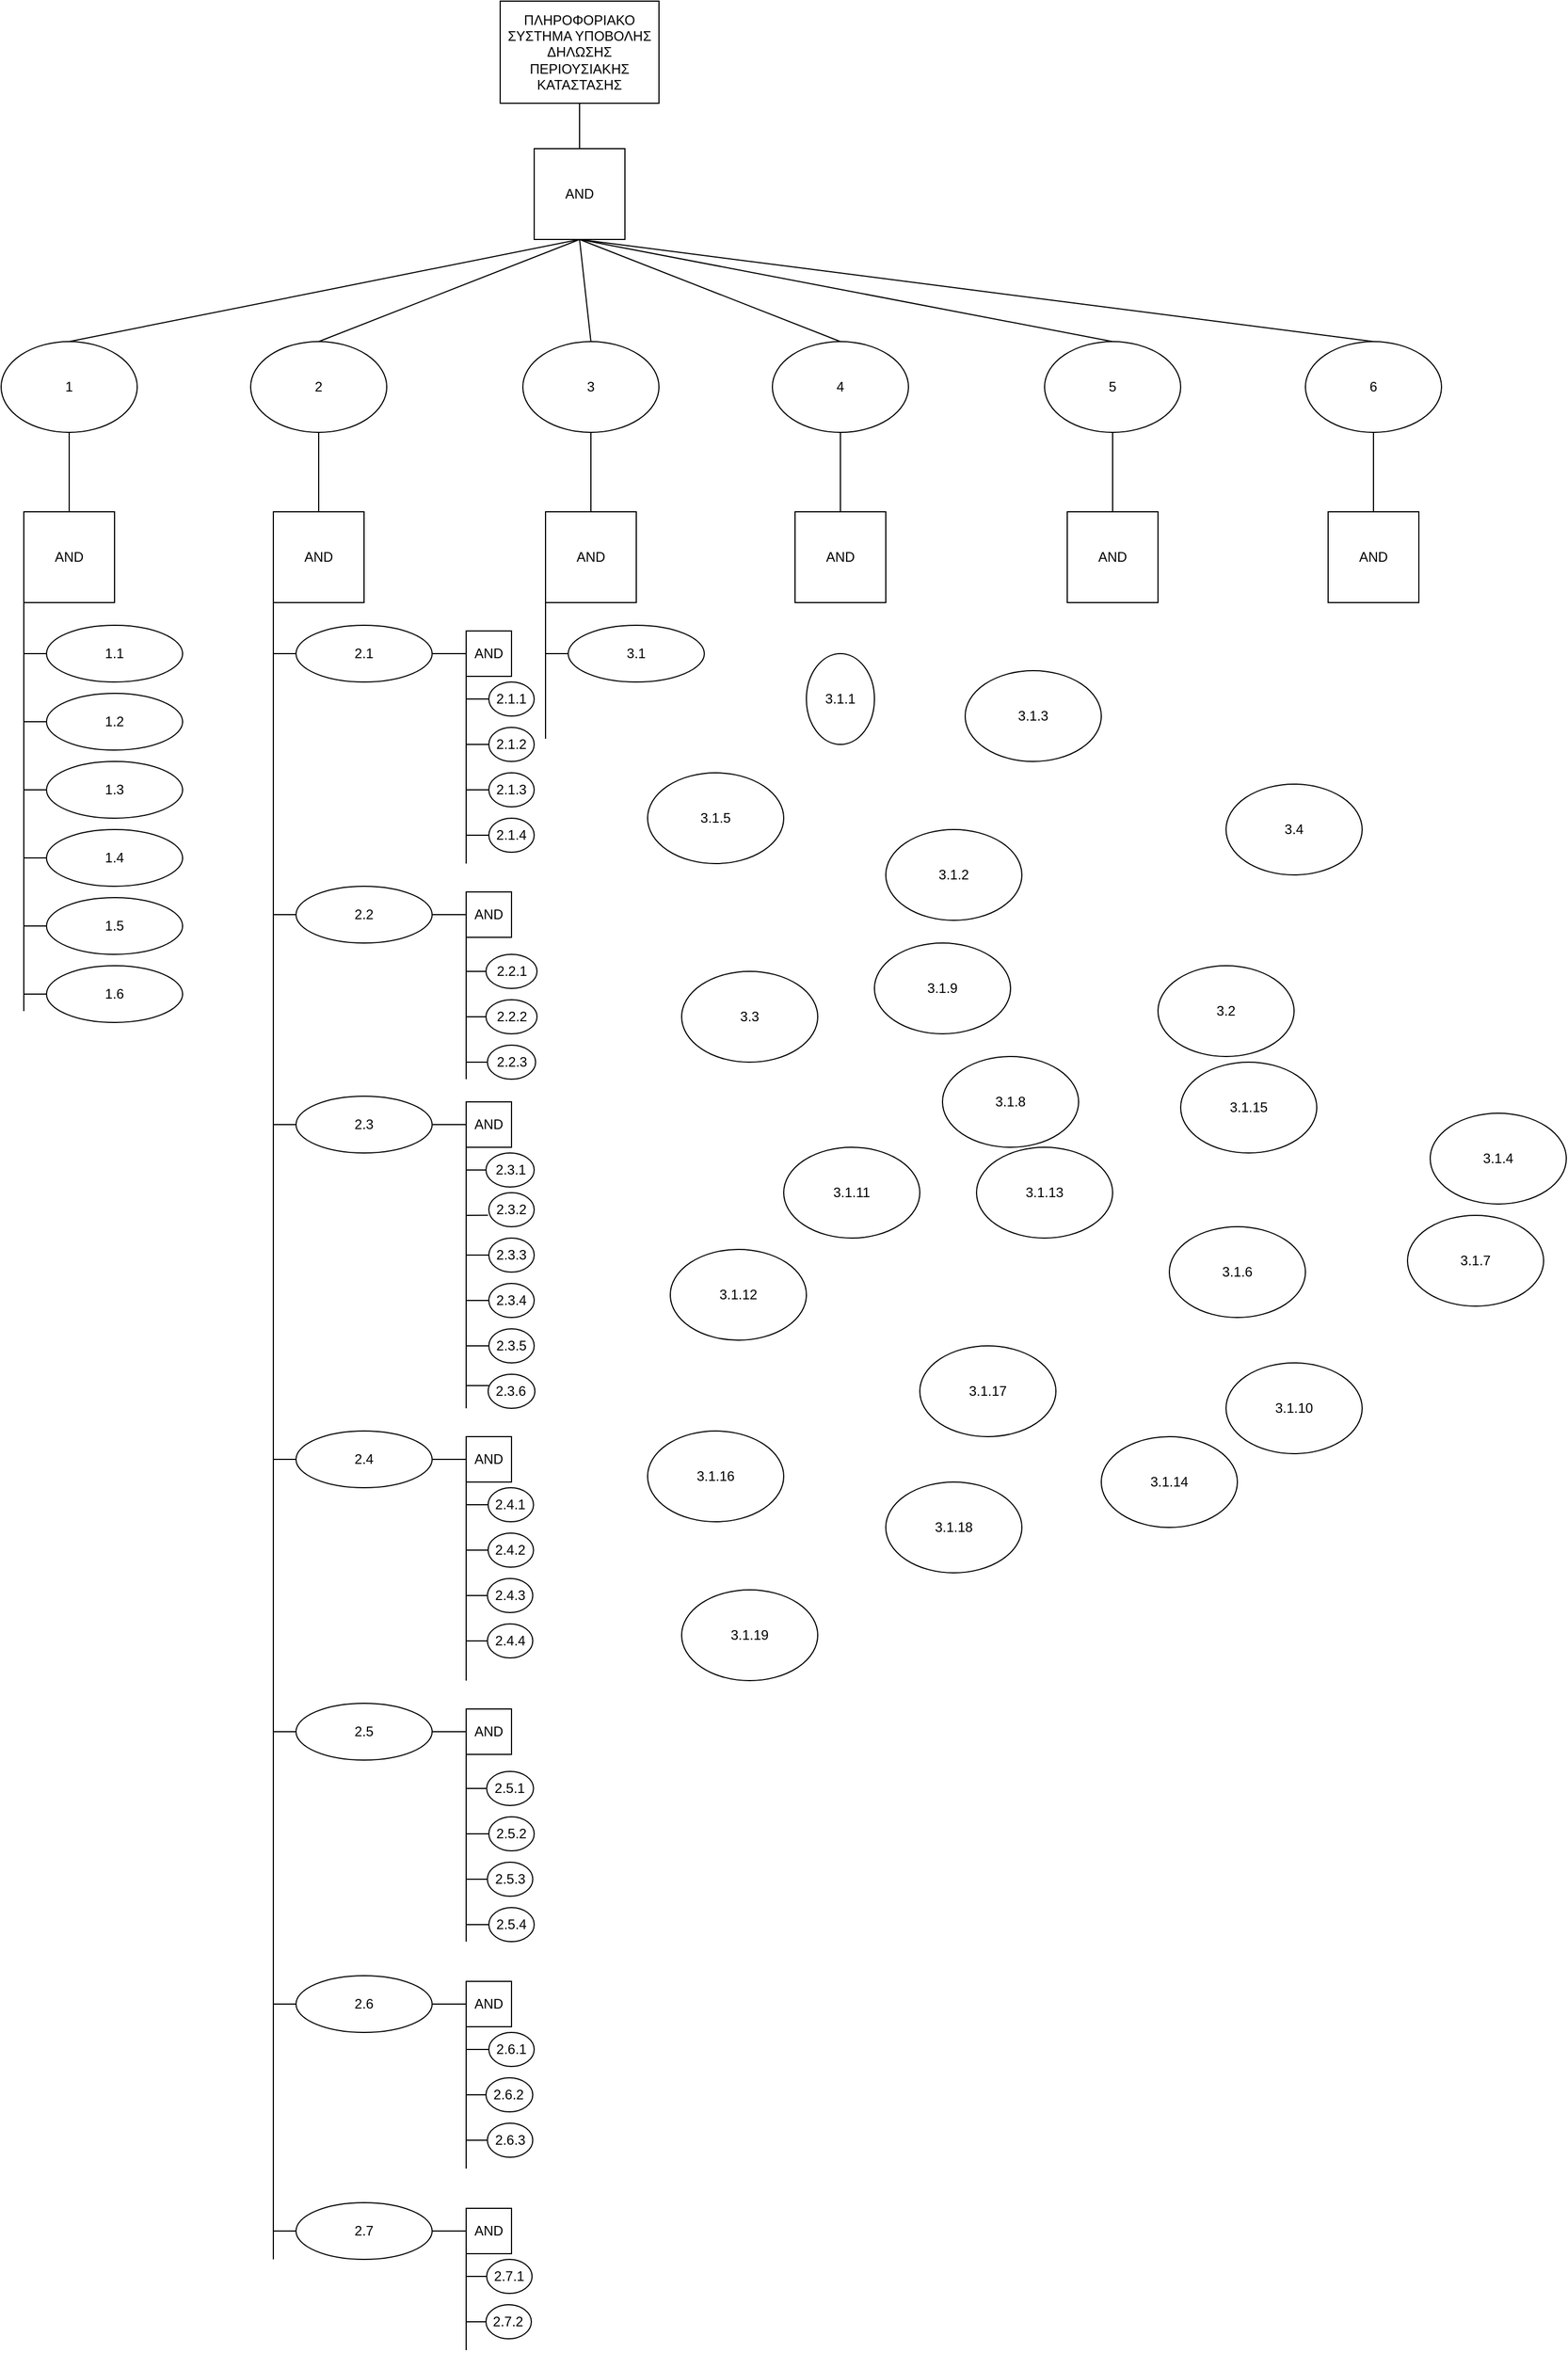 <mxfile version="14.9.1" type="github">
  <diagram id="dGV0vndlncTyWmeZPjEZ" name="Page-1">
    <mxGraphModel dx="3220" dy="1270" grid="1" gridSize="10" guides="1" tooltips="1" connect="1" arrows="1" fold="1" page="1" pageScale="1" pageWidth="850" pageHeight="1100" math="0" shadow="0">
      <root>
        <mxCell id="0" />
        <mxCell id="1" parent="0" />
        <mxCell id="BpDlPmbcfvSkp2qWvr0g-1" value="ΠΛΗΡΟΦΟΡΙΑΚΟ	ΣΥΣΤΗΜΑ	ΥΠΟΒΟΛΗΣ	ΔΗΛΩΣΗΣ	&lt;br/&gt;ΠΕΡΙΟΥΣΙΑΚΗΣ	ΚΑΤΑΣΤΑΣΗΣ" style="rounded=0;whiteSpace=wrap;html=1;" vertex="1" parent="1">
          <mxGeometry x="410" y="10" width="140" height="90" as="geometry" />
        </mxCell>
        <mxCell id="BpDlPmbcfvSkp2qWvr0g-2" value="AND" style="whiteSpace=wrap;html=1;aspect=fixed;" vertex="1" parent="1">
          <mxGeometry x="440" y="140" width="80" height="80" as="geometry" />
        </mxCell>
        <mxCell id="BpDlPmbcfvSkp2qWvr0g-3" value="1" style="ellipse;whiteSpace=wrap;html=1;" vertex="1" parent="1">
          <mxGeometry x="-30" y="310" width="120" height="80" as="geometry" />
        </mxCell>
        <mxCell id="BpDlPmbcfvSkp2qWvr0g-4" value="5" style="ellipse;whiteSpace=wrap;html=1;" vertex="1" parent="1">
          <mxGeometry x="890" y="310" width="120" height="80" as="geometry" />
        </mxCell>
        <mxCell id="BpDlPmbcfvSkp2qWvr0g-5" value="2" style="ellipse;whiteSpace=wrap;html=1;" vertex="1" parent="1">
          <mxGeometry x="190" y="310" width="120" height="80" as="geometry" />
        </mxCell>
        <mxCell id="BpDlPmbcfvSkp2qWvr0g-6" value="4" style="ellipse;whiteSpace=wrap;html=1;" vertex="1" parent="1">
          <mxGeometry x="650" y="310" width="120" height="80" as="geometry" />
        </mxCell>
        <mxCell id="BpDlPmbcfvSkp2qWvr0g-7" value="3" style="ellipse;whiteSpace=wrap;html=1;" vertex="1" parent="1">
          <mxGeometry x="430" y="310" width="120" height="80" as="geometry" />
        </mxCell>
        <mxCell id="BpDlPmbcfvSkp2qWvr0g-8" value="6" style="ellipse;whiteSpace=wrap;html=1;" vertex="1" parent="1">
          <mxGeometry x="1120" y="310" width="120" height="80" as="geometry" />
        </mxCell>
        <mxCell id="BpDlPmbcfvSkp2qWvr0g-9" value="" style="endArrow=none;html=1;exitX=0.5;exitY=0;exitDx=0;exitDy=0;entryX=0.5;entryY=1;entryDx=0;entryDy=0;" edge="1" parent="1" source="BpDlPmbcfvSkp2qWvr0g-2" target="BpDlPmbcfvSkp2qWvr0g-1">
          <mxGeometry width="50" height="50" relative="1" as="geometry">
            <mxPoint x="570" y="150" as="sourcePoint" />
            <mxPoint x="620" y="100" as="targetPoint" />
          </mxGeometry>
        </mxCell>
        <mxCell id="BpDlPmbcfvSkp2qWvr0g-11" value="" style="endArrow=none;html=1;entryX=0.5;entryY=1;entryDx=0;entryDy=0;exitX=0.5;exitY=0;exitDx=0;exitDy=0;" edge="1" parent="1" source="BpDlPmbcfvSkp2qWvr0g-3" target="BpDlPmbcfvSkp2qWvr0g-2">
          <mxGeometry width="50" height="50" relative="1" as="geometry">
            <mxPoint x="350" y="530" as="sourcePoint" />
            <mxPoint x="400" y="480" as="targetPoint" />
          </mxGeometry>
        </mxCell>
        <mxCell id="BpDlPmbcfvSkp2qWvr0g-12" value="" style="endArrow=none;html=1;entryX=0.5;entryY=1;entryDx=0;entryDy=0;exitX=0.5;exitY=0;exitDx=0;exitDy=0;" edge="1" parent="1" source="BpDlPmbcfvSkp2qWvr0g-5" target="BpDlPmbcfvSkp2qWvr0g-2">
          <mxGeometry width="50" height="50" relative="1" as="geometry">
            <mxPoint x="280" y="630" as="sourcePoint" />
            <mxPoint x="330" y="580" as="targetPoint" />
          </mxGeometry>
        </mxCell>
        <mxCell id="BpDlPmbcfvSkp2qWvr0g-13" value="" style="endArrow=none;html=1;entryX=0.5;entryY=1;entryDx=0;entryDy=0;exitX=0.5;exitY=0;exitDx=0;exitDy=0;" edge="1" parent="1" source="BpDlPmbcfvSkp2qWvr0g-7" target="BpDlPmbcfvSkp2qWvr0g-2">
          <mxGeometry width="50" height="50" relative="1" as="geometry">
            <mxPoint x="350" y="590" as="sourcePoint" />
            <mxPoint x="400" y="540" as="targetPoint" />
          </mxGeometry>
        </mxCell>
        <mxCell id="BpDlPmbcfvSkp2qWvr0g-14" value="" style="endArrow=none;html=1;entryX=0.5;entryY=1;entryDx=0;entryDy=0;exitX=0.5;exitY=0;exitDx=0;exitDy=0;" edge="1" parent="1" source="BpDlPmbcfvSkp2qWvr0g-6" target="BpDlPmbcfvSkp2qWvr0g-2">
          <mxGeometry width="50" height="50" relative="1" as="geometry">
            <mxPoint x="640" y="520" as="sourcePoint" />
            <mxPoint x="690" y="470" as="targetPoint" />
          </mxGeometry>
        </mxCell>
        <mxCell id="BpDlPmbcfvSkp2qWvr0g-15" value="" style="endArrow=none;html=1;entryX=0.5;entryY=1;entryDx=0;entryDy=0;exitX=0.5;exitY=0;exitDx=0;exitDy=0;" edge="1" parent="1" source="BpDlPmbcfvSkp2qWvr0g-4" target="BpDlPmbcfvSkp2qWvr0g-2">
          <mxGeometry width="50" height="50" relative="1" as="geometry">
            <mxPoint x="530" y="530" as="sourcePoint" />
            <mxPoint x="580" y="480" as="targetPoint" />
          </mxGeometry>
        </mxCell>
        <mxCell id="BpDlPmbcfvSkp2qWvr0g-16" value="" style="endArrow=none;html=1;entryX=0.5;entryY=1;entryDx=0;entryDy=0;exitX=0.5;exitY=0;exitDx=0;exitDy=0;" edge="1" parent="1" source="BpDlPmbcfvSkp2qWvr0g-8" target="BpDlPmbcfvSkp2qWvr0g-2">
          <mxGeometry width="50" height="50" relative="1" as="geometry">
            <mxPoint x="750" y="580" as="sourcePoint" />
            <mxPoint x="790" y="540" as="targetPoint" />
          </mxGeometry>
        </mxCell>
        <mxCell id="BpDlPmbcfvSkp2qWvr0g-18" value="AND" style="whiteSpace=wrap;html=1;aspect=fixed;" vertex="1" parent="1">
          <mxGeometry x="-10" y="460" width="80" height="80" as="geometry" />
        </mxCell>
        <mxCell id="BpDlPmbcfvSkp2qWvr0g-23" value="" style="endArrow=none;html=1;entryX=0.5;entryY=1;entryDx=0;entryDy=0;exitX=0.5;exitY=0;exitDx=0;exitDy=0;" edge="1" parent="1" source="BpDlPmbcfvSkp2qWvr0g-18" target="BpDlPmbcfvSkp2qWvr0g-3">
          <mxGeometry width="50" height="50" relative="1" as="geometry">
            <mxPoint x="380" y="570" as="sourcePoint" />
            <mxPoint x="430" y="520" as="targetPoint" />
          </mxGeometry>
        </mxCell>
        <mxCell id="BpDlPmbcfvSkp2qWvr0g-25" value="AND" style="whiteSpace=wrap;html=1;aspect=fixed;" vertex="1" parent="1">
          <mxGeometry x="210" y="460" width="80" height="80" as="geometry" />
        </mxCell>
        <mxCell id="BpDlPmbcfvSkp2qWvr0g-26" value="AND" style="whiteSpace=wrap;html=1;aspect=fixed;" vertex="1" parent="1">
          <mxGeometry x="450" y="460" width="80" height="80" as="geometry" />
        </mxCell>
        <mxCell id="BpDlPmbcfvSkp2qWvr0g-27" value="AND" style="whiteSpace=wrap;html=1;aspect=fixed;" vertex="1" parent="1">
          <mxGeometry x="670" y="460" width="80" height="80" as="geometry" />
        </mxCell>
        <mxCell id="BpDlPmbcfvSkp2qWvr0g-28" value="AND" style="whiteSpace=wrap;html=1;aspect=fixed;" vertex="1" parent="1">
          <mxGeometry x="910" y="460" width="80" height="80" as="geometry" />
        </mxCell>
        <mxCell id="BpDlPmbcfvSkp2qWvr0g-29" value="AND" style="whiteSpace=wrap;html=1;aspect=fixed;" vertex="1" parent="1">
          <mxGeometry x="1140" y="460" width="80" height="80" as="geometry" />
        </mxCell>
        <mxCell id="BpDlPmbcfvSkp2qWvr0g-30" value="" style="endArrow=none;html=1;entryX=0.5;entryY=1;entryDx=0;entryDy=0;exitX=0.5;exitY=0;exitDx=0;exitDy=0;" edge="1" parent="1" source="BpDlPmbcfvSkp2qWvr0g-25" target="BpDlPmbcfvSkp2qWvr0g-5">
          <mxGeometry width="50" height="50" relative="1" as="geometry">
            <mxPoint x="370" y="610" as="sourcePoint" />
            <mxPoint x="420" y="560" as="targetPoint" />
          </mxGeometry>
        </mxCell>
        <mxCell id="BpDlPmbcfvSkp2qWvr0g-31" value="" style="endArrow=none;html=1;entryX=0.5;entryY=1;entryDx=0;entryDy=0;exitX=0.5;exitY=0;exitDx=0;exitDy=0;" edge="1" parent="1" source="BpDlPmbcfvSkp2qWvr0g-26" target="BpDlPmbcfvSkp2qWvr0g-7">
          <mxGeometry width="50" height="50" relative="1" as="geometry">
            <mxPoint x="420" y="670" as="sourcePoint" />
            <mxPoint x="470" y="620" as="targetPoint" />
          </mxGeometry>
        </mxCell>
        <mxCell id="BpDlPmbcfvSkp2qWvr0g-33" value="" style="endArrow=none;html=1;entryX=0.5;entryY=1;entryDx=0;entryDy=0;exitX=0.5;exitY=0;exitDx=0;exitDy=0;" edge="1" parent="1" source="BpDlPmbcfvSkp2qWvr0g-27" target="BpDlPmbcfvSkp2qWvr0g-6">
          <mxGeometry width="50" height="50" relative="1" as="geometry">
            <mxPoint x="310" y="720" as="sourcePoint" />
            <mxPoint x="360" y="670" as="targetPoint" />
          </mxGeometry>
        </mxCell>
        <mxCell id="BpDlPmbcfvSkp2qWvr0g-34" value="" style="endArrow=none;html=1;entryX=0.5;entryY=1;entryDx=0;entryDy=0;exitX=0.5;exitY=0;exitDx=0;exitDy=0;" edge="1" parent="1" source="BpDlPmbcfvSkp2qWvr0g-28" target="BpDlPmbcfvSkp2qWvr0g-4">
          <mxGeometry width="50" height="50" relative="1" as="geometry">
            <mxPoint x="800" y="620" as="sourcePoint" />
            <mxPoint x="850" y="570" as="targetPoint" />
          </mxGeometry>
        </mxCell>
        <mxCell id="BpDlPmbcfvSkp2qWvr0g-35" value="" style="endArrow=none;html=1;entryX=0.5;entryY=1;entryDx=0;entryDy=0;exitX=0.5;exitY=0;exitDx=0;exitDy=0;" edge="1" parent="1" source="BpDlPmbcfvSkp2qWvr0g-29" target="BpDlPmbcfvSkp2qWvr0g-8">
          <mxGeometry width="50" height="50" relative="1" as="geometry">
            <mxPoint x="1010" y="620" as="sourcePoint" />
            <mxPoint x="1060" y="570" as="targetPoint" />
          </mxGeometry>
        </mxCell>
        <mxCell id="BpDlPmbcfvSkp2qWvr0g-36" value="" style="endArrow=none;html=1;entryX=0;entryY=1;entryDx=0;entryDy=0;" edge="1" parent="1" target="BpDlPmbcfvSkp2qWvr0g-18">
          <mxGeometry width="50" height="50" relative="1" as="geometry">
            <mxPoint x="-10" y="900" as="sourcePoint" />
            <mxPoint x="20" y="670" as="targetPoint" />
          </mxGeometry>
        </mxCell>
        <mxCell id="BpDlPmbcfvSkp2qWvr0g-37" value="1.1" style="ellipse;whiteSpace=wrap;html=1;" vertex="1" parent="1">
          <mxGeometry x="10" y="560" width="120" height="50" as="geometry" />
        </mxCell>
        <mxCell id="BpDlPmbcfvSkp2qWvr0g-38" value="1.3" style="ellipse;whiteSpace=wrap;html=1;" vertex="1" parent="1">
          <mxGeometry x="10" y="680" width="120" height="50" as="geometry" />
        </mxCell>
        <mxCell id="BpDlPmbcfvSkp2qWvr0g-39" value="1.4" style="ellipse;whiteSpace=wrap;html=1;" vertex="1" parent="1">
          <mxGeometry x="10" y="740" width="120" height="50" as="geometry" />
        </mxCell>
        <mxCell id="BpDlPmbcfvSkp2qWvr0g-40" value="1.2" style="ellipse;whiteSpace=wrap;html=1;" vertex="1" parent="1">
          <mxGeometry x="10" y="620" width="120" height="50" as="geometry" />
        </mxCell>
        <mxCell id="BpDlPmbcfvSkp2qWvr0g-41" value="1.5" style="ellipse;whiteSpace=wrap;html=1;" vertex="1" parent="1">
          <mxGeometry x="10" y="800" width="120" height="50" as="geometry" />
        </mxCell>
        <mxCell id="BpDlPmbcfvSkp2qWvr0g-42" value="1.6" style="ellipse;whiteSpace=wrap;html=1;" vertex="1" parent="1">
          <mxGeometry x="10" y="860" width="120" height="50" as="geometry" />
        </mxCell>
        <mxCell id="BpDlPmbcfvSkp2qWvr0g-46" value="" style="endArrow=none;html=1;entryX=0;entryY=0.5;entryDx=0;entryDy=0;" edge="1" parent="1" target="BpDlPmbcfvSkp2qWvr0g-37">
          <mxGeometry width="50" height="50" relative="1" as="geometry">
            <mxPoint x="-10" y="585" as="sourcePoint" />
            <mxPoint x="-50" y="600" as="targetPoint" />
          </mxGeometry>
        </mxCell>
        <mxCell id="BpDlPmbcfvSkp2qWvr0g-47" value="" style="endArrow=none;html=1;entryX=0;entryY=0.5;entryDx=0;entryDy=0;" edge="1" parent="1" target="BpDlPmbcfvSkp2qWvr0g-40">
          <mxGeometry width="50" height="50" relative="1" as="geometry">
            <mxPoint x="-10" y="645" as="sourcePoint" />
            <mxPoint x="-80" y="660" as="targetPoint" />
          </mxGeometry>
        </mxCell>
        <mxCell id="BpDlPmbcfvSkp2qWvr0g-48" value="" style="endArrow=none;html=1;entryX=0;entryY=0.5;entryDx=0;entryDy=0;" edge="1" parent="1" target="BpDlPmbcfvSkp2qWvr0g-38">
          <mxGeometry width="50" height="50" relative="1" as="geometry">
            <mxPoint x="-10" y="705" as="sourcePoint" />
            <mxPoint x="-90" y="710" as="targetPoint" />
          </mxGeometry>
        </mxCell>
        <mxCell id="BpDlPmbcfvSkp2qWvr0g-49" value="" style="endArrow=none;html=1;entryX=0;entryY=0.5;entryDx=0;entryDy=0;" edge="1" parent="1" target="BpDlPmbcfvSkp2qWvr0g-39">
          <mxGeometry width="50" height="50" relative="1" as="geometry">
            <mxPoint x="-10" y="765" as="sourcePoint" />
            <mxPoint x="-70" y="800" as="targetPoint" />
          </mxGeometry>
        </mxCell>
        <mxCell id="BpDlPmbcfvSkp2qWvr0g-50" value="" style="endArrow=none;html=1;entryX=0;entryY=0.5;entryDx=0;entryDy=0;" edge="1" parent="1" target="BpDlPmbcfvSkp2qWvr0g-41">
          <mxGeometry width="50" height="50" relative="1" as="geometry">
            <mxPoint x="-10" y="825" as="sourcePoint" />
            <mxPoint x="-50" y="850" as="targetPoint" />
          </mxGeometry>
        </mxCell>
        <mxCell id="BpDlPmbcfvSkp2qWvr0g-51" value="" style="endArrow=none;html=1;entryX=0;entryY=0.5;entryDx=0;entryDy=0;" edge="1" parent="1" target="BpDlPmbcfvSkp2qWvr0g-42">
          <mxGeometry width="50" height="50" relative="1" as="geometry">
            <mxPoint x="-10" y="885" as="sourcePoint" />
            <mxPoint x="-50" y="910" as="targetPoint" />
          </mxGeometry>
        </mxCell>
        <mxCell id="BpDlPmbcfvSkp2qWvr0g-52" value="2.1" style="ellipse;whiteSpace=wrap;html=1;" vertex="1" parent="1">
          <mxGeometry x="230" y="560" width="120" height="50" as="geometry" />
        </mxCell>
        <mxCell id="BpDlPmbcfvSkp2qWvr0g-53" value="2.6" style="ellipse;whiteSpace=wrap;html=1;" vertex="1" parent="1">
          <mxGeometry x="230" y="1750" width="120" height="50" as="geometry" />
        </mxCell>
        <mxCell id="BpDlPmbcfvSkp2qWvr0g-54" value="2.5" style="ellipse;whiteSpace=wrap;html=1;" vertex="1" parent="1">
          <mxGeometry x="230" y="1510" width="120" height="50" as="geometry" />
        </mxCell>
        <mxCell id="BpDlPmbcfvSkp2qWvr0g-55" value="2.7" style="ellipse;whiteSpace=wrap;html=1;" vertex="1" parent="1">
          <mxGeometry x="230" y="1950" width="120" height="50" as="geometry" />
        </mxCell>
        <mxCell id="BpDlPmbcfvSkp2qWvr0g-56" value="2.2" style="ellipse;whiteSpace=wrap;html=1;" vertex="1" parent="1">
          <mxGeometry x="230" y="790" width="120" height="50" as="geometry" />
        </mxCell>
        <mxCell id="BpDlPmbcfvSkp2qWvr0g-57" value="2.4" style="ellipse;whiteSpace=wrap;html=1;" vertex="1" parent="1">
          <mxGeometry x="230" y="1270" width="120" height="50" as="geometry" />
        </mxCell>
        <mxCell id="BpDlPmbcfvSkp2qWvr0g-58" value="2.3" style="ellipse;whiteSpace=wrap;html=1;" vertex="1" parent="1">
          <mxGeometry x="230" y="975" width="120" height="50" as="geometry" />
        </mxCell>
        <mxCell id="BpDlPmbcfvSkp2qWvr0g-59" value="" style="endArrow=none;html=1;entryX=0;entryY=1;entryDx=0;entryDy=0;" edge="1" parent="1" target="BpDlPmbcfvSkp2qWvr0g-25">
          <mxGeometry width="50" height="50" relative="1" as="geometry">
            <mxPoint x="210" y="2000" as="sourcePoint" />
            <mxPoint x="220" y="610" as="targetPoint" />
          </mxGeometry>
        </mxCell>
        <mxCell id="BpDlPmbcfvSkp2qWvr0g-60" value="" style="endArrow=none;html=1;exitX=0;exitY=0.5;exitDx=0;exitDy=0;" edge="1" parent="1" source="BpDlPmbcfvSkp2qWvr0g-52">
          <mxGeometry width="50" height="50" relative="1" as="geometry">
            <mxPoint x="470" y="690" as="sourcePoint" />
            <mxPoint x="210" y="585" as="targetPoint" />
          </mxGeometry>
        </mxCell>
        <mxCell id="BpDlPmbcfvSkp2qWvr0g-68" value="2.1.1" style="ellipse;whiteSpace=wrap;html=1;" vertex="1" parent="1">
          <mxGeometry x="400" y="610" width="40" height="30" as="geometry" />
        </mxCell>
        <mxCell id="BpDlPmbcfvSkp2qWvr0g-69" value="2.1.3" style="ellipse;whiteSpace=wrap;html=1;" vertex="1" parent="1">
          <mxGeometry x="400" y="690" width="40" height="30" as="geometry" />
        </mxCell>
        <mxCell id="BpDlPmbcfvSkp2qWvr0g-70" value="2.1.2" style="ellipse;whiteSpace=wrap;html=1;" vertex="1" parent="1">
          <mxGeometry x="400" y="650" width="40" height="30" as="geometry" />
        </mxCell>
        <mxCell id="BpDlPmbcfvSkp2qWvr0g-71" value="2.1.4" style="ellipse;whiteSpace=wrap;html=1;" vertex="1" parent="1">
          <mxGeometry x="400" y="730" width="40" height="30" as="geometry" />
        </mxCell>
        <mxCell id="BpDlPmbcfvSkp2qWvr0g-72" value="" style="endArrow=none;html=1;exitX=1;exitY=0.5;exitDx=0;exitDy=0;entryX=0;entryY=0.5;entryDx=0;entryDy=0;" edge="1" parent="1" source="BpDlPmbcfvSkp2qWvr0g-52" target="BpDlPmbcfvSkp2qWvr0g-73">
          <mxGeometry width="50" height="50" relative="1" as="geometry">
            <mxPoint x="400" y="630" as="sourcePoint" />
            <mxPoint x="390" y="585" as="targetPoint" />
          </mxGeometry>
        </mxCell>
        <mxCell id="BpDlPmbcfvSkp2qWvr0g-73" value="AND" style="whiteSpace=wrap;html=1;aspect=fixed;" vertex="1" parent="1">
          <mxGeometry x="380" y="565" width="40" height="40" as="geometry" />
        </mxCell>
        <mxCell id="BpDlPmbcfvSkp2qWvr0g-86" value="" style="endArrow=none;html=1;entryX=0;entryY=1;entryDx=0;entryDy=0;" edge="1" parent="1" target="BpDlPmbcfvSkp2qWvr0g-73">
          <mxGeometry width="50" height="50" relative="1" as="geometry">
            <mxPoint x="380" y="770" as="sourcePoint" />
            <mxPoint x="430" y="650" as="targetPoint" />
          </mxGeometry>
        </mxCell>
        <mxCell id="BpDlPmbcfvSkp2qWvr0g-88" value="" style="endArrow=none;html=1;entryX=0;entryY=0.5;entryDx=0;entryDy=0;" edge="1" parent="1" target="BpDlPmbcfvSkp2qWvr0g-68">
          <mxGeometry width="50" height="50" relative="1" as="geometry">
            <mxPoint x="380" y="625" as="sourcePoint" />
            <mxPoint x="490" y="640" as="targetPoint" />
          </mxGeometry>
        </mxCell>
        <mxCell id="BpDlPmbcfvSkp2qWvr0g-89" value="" style="endArrow=none;html=1;entryX=0;entryY=0.5;entryDx=0;entryDy=0;" edge="1" parent="1" target="BpDlPmbcfvSkp2qWvr0g-70">
          <mxGeometry width="50" height="50" relative="1" as="geometry">
            <mxPoint x="380" y="665" as="sourcePoint" />
            <mxPoint x="490" y="680" as="targetPoint" />
          </mxGeometry>
        </mxCell>
        <mxCell id="BpDlPmbcfvSkp2qWvr0g-90" value="" style="endArrow=none;html=1;entryX=0;entryY=0.5;entryDx=0;entryDy=0;" edge="1" parent="1" target="BpDlPmbcfvSkp2qWvr0g-69">
          <mxGeometry width="50" height="50" relative="1" as="geometry">
            <mxPoint x="380" y="705" as="sourcePoint" />
            <mxPoint x="450" y="740" as="targetPoint" />
          </mxGeometry>
        </mxCell>
        <mxCell id="BpDlPmbcfvSkp2qWvr0g-91" value="" style="endArrow=none;html=1;entryX=0;entryY=0.5;entryDx=0;entryDy=0;" edge="1" parent="1" target="BpDlPmbcfvSkp2qWvr0g-71">
          <mxGeometry width="50" height="50" relative="1" as="geometry">
            <mxPoint x="380" y="745" as="sourcePoint" />
            <mxPoint x="420" y="780" as="targetPoint" />
          </mxGeometry>
        </mxCell>
        <mxCell id="BpDlPmbcfvSkp2qWvr0g-94" value="" style="endArrow=none;html=1;entryX=0;entryY=0.5;entryDx=0;entryDy=0;" edge="1" parent="1" target="BpDlPmbcfvSkp2qWvr0g-56">
          <mxGeometry width="50" height="50" relative="1" as="geometry">
            <mxPoint x="210" y="815" as="sourcePoint" />
            <mxPoint x="360" y="900" as="targetPoint" />
          </mxGeometry>
        </mxCell>
        <mxCell id="BpDlPmbcfvSkp2qWvr0g-95" value="AND" style="whiteSpace=wrap;html=1;aspect=fixed;" vertex="1" parent="1">
          <mxGeometry x="380" y="795" width="40" height="40" as="geometry" />
        </mxCell>
        <mxCell id="BpDlPmbcfvSkp2qWvr0g-96" value="" style="endArrow=none;html=1;exitX=1;exitY=0.5;exitDx=0;exitDy=0;entryX=0;entryY=0.5;entryDx=0;entryDy=0;" edge="1" parent="1" source="BpDlPmbcfvSkp2qWvr0g-56" target="BpDlPmbcfvSkp2qWvr0g-95">
          <mxGeometry width="50" height="50" relative="1" as="geometry">
            <mxPoint x="450" y="980" as="sourcePoint" />
            <mxPoint x="500" y="930" as="targetPoint" />
          </mxGeometry>
        </mxCell>
        <mxCell id="BpDlPmbcfvSkp2qWvr0g-97" value="2.2.1" style="ellipse;whiteSpace=wrap;html=1;" vertex="1" parent="1">
          <mxGeometry x="397.5" y="850" width="45" height="30" as="geometry" />
        </mxCell>
        <mxCell id="BpDlPmbcfvSkp2qWvr0g-98" value="2.2.3" style="ellipse;whiteSpace=wrap;html=1;" vertex="1" parent="1">
          <mxGeometry x="398.75" y="930" width="42.5" height="30" as="geometry" />
        </mxCell>
        <mxCell id="BpDlPmbcfvSkp2qWvr0g-99" value="2.2.2" style="ellipse;whiteSpace=wrap;html=1;" vertex="1" parent="1">
          <mxGeometry x="397.5" y="890" width="45" height="30" as="geometry" />
        </mxCell>
        <mxCell id="BpDlPmbcfvSkp2qWvr0g-100" value="" style="endArrow=none;html=1;entryX=0;entryY=1;entryDx=0;entryDy=0;" edge="1" parent="1" target="BpDlPmbcfvSkp2qWvr0g-95">
          <mxGeometry width="50" height="50" relative="1" as="geometry">
            <mxPoint x="380" y="960" as="sourcePoint" />
            <mxPoint x="370" y="900" as="targetPoint" />
          </mxGeometry>
        </mxCell>
        <mxCell id="BpDlPmbcfvSkp2qWvr0g-101" value="" style="endArrow=none;html=1;entryX=0;entryY=0.5;entryDx=0;entryDy=0;" edge="1" parent="1" target="BpDlPmbcfvSkp2qWvr0g-97">
          <mxGeometry width="50" height="50" relative="1" as="geometry">
            <mxPoint x="380" y="865" as="sourcePoint" />
            <mxPoint x="540" y="860" as="targetPoint" />
          </mxGeometry>
        </mxCell>
        <mxCell id="BpDlPmbcfvSkp2qWvr0g-102" value="" style="endArrow=none;html=1;entryX=0;entryY=0.5;entryDx=0;entryDy=0;" edge="1" parent="1" target="BpDlPmbcfvSkp2qWvr0g-99">
          <mxGeometry width="50" height="50" relative="1" as="geometry">
            <mxPoint x="380" y="905" as="sourcePoint" />
            <mxPoint x="540" y="930" as="targetPoint" />
          </mxGeometry>
        </mxCell>
        <mxCell id="BpDlPmbcfvSkp2qWvr0g-103" value="" style="endArrow=none;html=1;entryX=0;entryY=0.5;entryDx=0;entryDy=0;" edge="1" parent="1" target="BpDlPmbcfvSkp2qWvr0g-98">
          <mxGeometry width="50" height="50" relative="1" as="geometry">
            <mxPoint x="380" y="945" as="sourcePoint" />
            <mxPoint x="480" y="960" as="targetPoint" />
          </mxGeometry>
        </mxCell>
        <mxCell id="BpDlPmbcfvSkp2qWvr0g-104" value="2.3.1" style="ellipse;whiteSpace=wrap;html=1;" vertex="1" parent="1">
          <mxGeometry x="397.5" y="1025" width="42.5" height="30" as="geometry" />
        </mxCell>
        <mxCell id="BpDlPmbcfvSkp2qWvr0g-105" value="2.3.2" style="ellipse;whiteSpace=wrap;html=1;" vertex="1" parent="1">
          <mxGeometry x="400" y="1060" width="40" height="30" as="geometry" />
        </mxCell>
        <mxCell id="BpDlPmbcfvSkp2qWvr0g-106" value="2.3.3" style="ellipse;whiteSpace=wrap;html=1;" vertex="1" parent="1">
          <mxGeometry x="400" y="1100" width="40" height="30" as="geometry" />
        </mxCell>
        <mxCell id="BpDlPmbcfvSkp2qWvr0g-107" value="2.3.4" style="ellipse;whiteSpace=wrap;html=1;" vertex="1" parent="1">
          <mxGeometry x="400" y="1140" width="40" height="30" as="geometry" />
        </mxCell>
        <mxCell id="BpDlPmbcfvSkp2qWvr0g-108" value="2.3.5" style="ellipse;whiteSpace=wrap;html=1;" vertex="1" parent="1">
          <mxGeometry x="400" y="1180" width="40" height="30" as="geometry" />
        </mxCell>
        <mxCell id="BpDlPmbcfvSkp2qWvr0g-109" value="2.3.6" style="ellipse;whiteSpace=wrap;html=1;" vertex="1" parent="1">
          <mxGeometry x="399.38" y="1220" width="41.25" height="30" as="geometry" />
        </mxCell>
        <mxCell id="BpDlPmbcfvSkp2qWvr0g-110" value="" style="endArrow=none;html=1;entryX=0;entryY=0.5;entryDx=0;entryDy=0;" edge="1" parent="1" target="BpDlPmbcfvSkp2qWvr0g-58">
          <mxGeometry width="50" height="50" relative="1" as="geometry">
            <mxPoint x="210" y="1000" as="sourcePoint" />
            <mxPoint x="340" y="1040" as="targetPoint" />
          </mxGeometry>
        </mxCell>
        <mxCell id="BpDlPmbcfvSkp2qWvr0g-111" value="AND" style="whiteSpace=wrap;html=1;aspect=fixed;" vertex="1" parent="1">
          <mxGeometry x="380" y="980" width="40" height="40" as="geometry" />
        </mxCell>
        <mxCell id="BpDlPmbcfvSkp2qWvr0g-112" value="" style="endArrow=none;html=1;exitX=1;exitY=0.5;exitDx=0;exitDy=0;entryX=0;entryY=0.5;entryDx=0;entryDy=0;" edge="1" parent="1" source="BpDlPmbcfvSkp2qWvr0g-58" target="BpDlPmbcfvSkp2qWvr0g-111">
          <mxGeometry width="50" height="50" relative="1" as="geometry">
            <mxPoint x="330" y="1080" as="sourcePoint" />
            <mxPoint x="380" y="1030" as="targetPoint" />
          </mxGeometry>
        </mxCell>
        <mxCell id="BpDlPmbcfvSkp2qWvr0g-113" value="" style="endArrow=none;html=1;entryX=0;entryY=1;entryDx=0;entryDy=0;" edge="1" parent="1" target="BpDlPmbcfvSkp2qWvr0g-111">
          <mxGeometry width="50" height="50" relative="1" as="geometry">
            <mxPoint x="380" y="1250" as="sourcePoint" />
            <mxPoint x="410" y="1080" as="targetPoint" />
          </mxGeometry>
        </mxCell>
        <mxCell id="BpDlPmbcfvSkp2qWvr0g-116" value="" style="endArrow=none;html=1;entryX=0;entryY=0.5;entryDx=0;entryDy=0;" edge="1" parent="1" target="BpDlPmbcfvSkp2qWvr0g-104">
          <mxGeometry width="50" height="50" relative="1" as="geometry">
            <mxPoint x="380" y="1040" as="sourcePoint" />
            <mxPoint x="520" y="1020" as="targetPoint" />
          </mxGeometry>
        </mxCell>
        <mxCell id="BpDlPmbcfvSkp2qWvr0g-117" value="" style="endArrow=none;html=1;entryX=-0.018;entryY=0.662;entryDx=0;entryDy=0;entryPerimeter=0;" edge="1" parent="1" target="BpDlPmbcfvSkp2qWvr0g-105">
          <mxGeometry width="50" height="50" relative="1" as="geometry">
            <mxPoint x="380" y="1080" as="sourcePoint" />
            <mxPoint x="320" y="1150" as="targetPoint" />
          </mxGeometry>
        </mxCell>
        <mxCell id="BpDlPmbcfvSkp2qWvr0g-118" value="" style="endArrow=none;html=1;entryX=0;entryY=0.5;entryDx=0;entryDy=0;" edge="1" parent="1" target="BpDlPmbcfvSkp2qWvr0g-106">
          <mxGeometry width="50" height="50" relative="1" as="geometry">
            <mxPoint x="380" y="1115" as="sourcePoint" />
            <mxPoint x="330" y="1140" as="targetPoint" />
          </mxGeometry>
        </mxCell>
        <mxCell id="BpDlPmbcfvSkp2qWvr0g-119" value="" style="endArrow=none;html=1;entryX=0;entryY=0.5;entryDx=0;entryDy=0;" edge="1" parent="1" target="BpDlPmbcfvSkp2qWvr0g-107">
          <mxGeometry width="50" height="50" relative="1" as="geometry">
            <mxPoint x="380" y="1155" as="sourcePoint" />
            <mxPoint x="340" y="1160" as="targetPoint" />
          </mxGeometry>
        </mxCell>
        <mxCell id="BpDlPmbcfvSkp2qWvr0g-120" value="" style="endArrow=none;html=1;exitX=0;exitY=0.5;exitDx=0;exitDy=0;" edge="1" parent="1" source="BpDlPmbcfvSkp2qWvr0g-57">
          <mxGeometry width="50" height="50" relative="1" as="geometry">
            <mxPoint x="280" y="1390" as="sourcePoint" />
            <mxPoint x="210" y="1295" as="targetPoint" />
          </mxGeometry>
        </mxCell>
        <mxCell id="BpDlPmbcfvSkp2qWvr0g-121" value="" style="endArrow=none;html=1;exitX=1;exitY=0.5;exitDx=0;exitDy=0;entryX=0;entryY=0.5;entryDx=0;entryDy=0;" edge="1" parent="1" source="BpDlPmbcfvSkp2qWvr0g-57" target="BpDlPmbcfvSkp2qWvr0g-122">
          <mxGeometry width="50" height="50" relative="1" as="geometry">
            <mxPoint x="400" y="1330" as="sourcePoint" />
            <mxPoint x="380" y="1295" as="targetPoint" />
          </mxGeometry>
        </mxCell>
        <mxCell id="BpDlPmbcfvSkp2qWvr0g-122" value="AND" style="whiteSpace=wrap;html=1;aspect=fixed;" vertex="1" parent="1">
          <mxGeometry x="380" y="1275" width="40" height="40" as="geometry" />
        </mxCell>
        <mxCell id="BpDlPmbcfvSkp2qWvr0g-123" value="2.4.2" style="ellipse;whiteSpace=wrap;html=1;" vertex="1" parent="1">
          <mxGeometry x="399.38" y="1360" width="40" height="30" as="geometry" />
        </mxCell>
        <mxCell id="BpDlPmbcfvSkp2qWvr0g-124" value="2.4.3" style="ellipse;whiteSpace=wrap;html=1;" vertex="1" parent="1">
          <mxGeometry x="398.75" y="1400" width="40" height="30" as="geometry" />
        </mxCell>
        <mxCell id="BpDlPmbcfvSkp2qWvr0g-125" value="2.4.1" style="ellipse;whiteSpace=wrap;html=1;" vertex="1" parent="1">
          <mxGeometry x="399.38" y="1320" width="40" height="30" as="geometry" />
        </mxCell>
        <mxCell id="BpDlPmbcfvSkp2qWvr0g-126" value="2.4.4" style="ellipse;whiteSpace=wrap;html=1;" vertex="1" parent="1">
          <mxGeometry x="398.75" y="1440" width="40" height="30" as="geometry" />
        </mxCell>
        <mxCell id="BpDlPmbcfvSkp2qWvr0g-127" value="" style="endArrow=none;html=1;entryX=0;entryY=0.5;entryDx=0;entryDy=0;" edge="1" parent="1" target="BpDlPmbcfvSkp2qWvr0g-108">
          <mxGeometry width="50" height="50" relative="1" as="geometry">
            <mxPoint x="380" y="1195" as="sourcePoint" />
            <mxPoint x="540" y="1190" as="targetPoint" />
          </mxGeometry>
        </mxCell>
        <mxCell id="BpDlPmbcfvSkp2qWvr0g-128" value="" style="endArrow=none;html=1;" edge="1" parent="1">
          <mxGeometry width="50" height="50" relative="1" as="geometry">
            <mxPoint x="380" y="1230" as="sourcePoint" />
            <mxPoint x="400" y="1230" as="targetPoint" />
          </mxGeometry>
        </mxCell>
        <mxCell id="BpDlPmbcfvSkp2qWvr0g-129" value="" style="endArrow=none;html=1;entryX=0;entryY=1;entryDx=0;entryDy=0;" edge="1" parent="1" target="BpDlPmbcfvSkp2qWvr0g-122">
          <mxGeometry width="50" height="50" relative="1" as="geometry">
            <mxPoint x="380" y="1490" as="sourcePoint" />
            <mxPoint x="420" y="1440" as="targetPoint" />
          </mxGeometry>
        </mxCell>
        <mxCell id="BpDlPmbcfvSkp2qWvr0g-130" value="" style="endArrow=none;html=1;exitX=0;exitY=0.5;exitDx=0;exitDy=0;" edge="1" parent="1" source="BpDlPmbcfvSkp2qWvr0g-125">
          <mxGeometry width="50" height="50" relative="1" as="geometry">
            <mxPoint x="490" y="1420" as="sourcePoint" />
            <mxPoint x="380" y="1335" as="targetPoint" />
          </mxGeometry>
        </mxCell>
        <mxCell id="BpDlPmbcfvSkp2qWvr0g-131" value="" style="endArrow=none;html=1;entryX=0;entryY=0.5;entryDx=0;entryDy=0;" edge="1" parent="1" target="BpDlPmbcfvSkp2qWvr0g-123">
          <mxGeometry width="50" height="50" relative="1" as="geometry">
            <mxPoint x="380" y="1375" as="sourcePoint" />
            <mxPoint x="380" y="1410" as="targetPoint" />
          </mxGeometry>
        </mxCell>
        <mxCell id="BpDlPmbcfvSkp2qWvr0g-132" value="" style="endArrow=none;html=1;entryX=0;entryY=0.5;entryDx=0;entryDy=0;" edge="1" parent="1" target="BpDlPmbcfvSkp2qWvr0g-124">
          <mxGeometry width="50" height="50" relative="1" as="geometry">
            <mxPoint x="380" y="1415" as="sourcePoint" />
            <mxPoint x="360" y="1420" as="targetPoint" />
          </mxGeometry>
        </mxCell>
        <mxCell id="BpDlPmbcfvSkp2qWvr0g-133" value="" style="endArrow=none;html=1;entryX=0;entryY=0.5;entryDx=0;entryDy=0;" edge="1" parent="1" target="BpDlPmbcfvSkp2qWvr0g-126">
          <mxGeometry width="50" height="50" relative="1" as="geometry">
            <mxPoint x="380" y="1455" as="sourcePoint" />
            <mxPoint x="310" y="1520" as="targetPoint" />
          </mxGeometry>
        </mxCell>
        <mxCell id="BpDlPmbcfvSkp2qWvr0g-135" value="2.5.1" style="ellipse;whiteSpace=wrap;html=1;" vertex="1" parent="1">
          <mxGeometry x="398.12" y="1570" width="41.25" height="30" as="geometry" />
        </mxCell>
        <mxCell id="BpDlPmbcfvSkp2qWvr0g-136" value="2.5.3" style="ellipse;whiteSpace=wrap;html=1;" vertex="1" parent="1">
          <mxGeometry x="398.74" y="1650" width="40" height="30" as="geometry" />
        </mxCell>
        <mxCell id="BpDlPmbcfvSkp2qWvr0g-137" value="2.5.4" style="ellipse;whiteSpace=wrap;html=1;" vertex="1" parent="1">
          <mxGeometry x="400.01" y="1690" width="40" height="30" as="geometry" />
        </mxCell>
        <mxCell id="BpDlPmbcfvSkp2qWvr0g-138" value="2.5.2" style="ellipse;whiteSpace=wrap;html=1;" vertex="1" parent="1">
          <mxGeometry x="400" y="1610" width="40" height="30" as="geometry" />
        </mxCell>
        <mxCell id="BpDlPmbcfvSkp2qWvr0g-139" value="2.6.1" style="ellipse;whiteSpace=wrap;html=1;" vertex="1" parent="1">
          <mxGeometry x="400.01" y="1800" width="39.99" height="30" as="geometry" />
        </mxCell>
        <mxCell id="BpDlPmbcfvSkp2qWvr0g-140" value="2.6.3" style="ellipse;whiteSpace=wrap;html=1;" vertex="1" parent="1">
          <mxGeometry x="398.74" y="1880" width="40" height="30" as="geometry" />
        </mxCell>
        <mxCell id="BpDlPmbcfvSkp2qWvr0g-141" value="2.6.2" style="ellipse;whiteSpace=wrap;html=1;" vertex="1" parent="1">
          <mxGeometry x="397.49" y="1840" width="41.25" height="30" as="geometry" />
        </mxCell>
        <mxCell id="BpDlPmbcfvSkp2qWvr0g-142" value="2.7.1" style="ellipse;whiteSpace=wrap;html=1;" vertex="1" parent="1">
          <mxGeometry x="398.12" y="2000" width="40" height="30" as="geometry" />
        </mxCell>
        <mxCell id="BpDlPmbcfvSkp2qWvr0g-143" value="2.7.2" style="ellipse;whiteSpace=wrap;html=1;" vertex="1" parent="1">
          <mxGeometry x="397.49" y="2040" width="40" height="30" as="geometry" />
        </mxCell>
        <mxCell id="BpDlPmbcfvSkp2qWvr0g-144" value="" style="endArrow=none;html=1;entryX=0;entryY=0.5;entryDx=0;entryDy=0;" edge="1" parent="1" target="BpDlPmbcfvSkp2qWvr0g-54">
          <mxGeometry width="50" height="50" relative="1" as="geometry">
            <mxPoint x="210" y="1535" as="sourcePoint" />
            <mxPoint x="100" y="1560" as="targetPoint" />
          </mxGeometry>
        </mxCell>
        <mxCell id="BpDlPmbcfvSkp2qWvr0g-145" value="AND" style="whiteSpace=wrap;html=1;aspect=fixed;" vertex="1" parent="1">
          <mxGeometry x="380" y="1515" width="40" height="40" as="geometry" />
        </mxCell>
        <mxCell id="BpDlPmbcfvSkp2qWvr0g-146" value="" style="endArrow=none;html=1;exitX=1;exitY=0.5;exitDx=0;exitDy=0;entryX=0;entryY=0.5;entryDx=0;entryDy=0;" edge="1" parent="1" source="BpDlPmbcfvSkp2qWvr0g-54" target="BpDlPmbcfvSkp2qWvr0g-145">
          <mxGeometry width="50" height="50" relative="1" as="geometry">
            <mxPoint x="380" y="1650" as="sourcePoint" />
            <mxPoint x="430" y="1600" as="targetPoint" />
          </mxGeometry>
        </mxCell>
        <mxCell id="BpDlPmbcfvSkp2qWvr0g-147" value="" style="endArrow=none;html=1;entryX=0;entryY=1;entryDx=0;entryDy=0;" edge="1" parent="1" target="BpDlPmbcfvSkp2qWvr0g-145">
          <mxGeometry width="50" height="50" relative="1" as="geometry">
            <mxPoint x="380" y="1720" as="sourcePoint" />
            <mxPoint x="340" y="1610" as="targetPoint" />
          </mxGeometry>
        </mxCell>
        <mxCell id="BpDlPmbcfvSkp2qWvr0g-148" value="" style="endArrow=none;html=1;exitX=0;exitY=0.5;exitDx=0;exitDy=0;" edge="1" parent="1" source="BpDlPmbcfvSkp2qWvr0g-135">
          <mxGeometry width="50" height="50" relative="1" as="geometry">
            <mxPoint x="500" y="1590" as="sourcePoint" />
            <mxPoint x="380" y="1585" as="targetPoint" />
          </mxGeometry>
        </mxCell>
        <mxCell id="BpDlPmbcfvSkp2qWvr0g-149" value="" style="endArrow=none;html=1;entryX=0;entryY=0.5;entryDx=0;entryDy=0;" edge="1" parent="1" target="BpDlPmbcfvSkp2qWvr0g-138">
          <mxGeometry width="50" height="50" relative="1" as="geometry">
            <mxPoint x="380" y="1625" as="sourcePoint" />
            <mxPoint x="320" y="1610" as="targetPoint" />
          </mxGeometry>
        </mxCell>
        <mxCell id="BpDlPmbcfvSkp2qWvr0g-150" value="" style="endArrow=none;html=1;entryX=0;entryY=0.5;entryDx=0;entryDy=0;" edge="1" parent="1" target="BpDlPmbcfvSkp2qWvr0g-136">
          <mxGeometry width="50" height="50" relative="1" as="geometry">
            <mxPoint x="380" y="1665" as="sourcePoint" />
            <mxPoint x="480" y="1770" as="targetPoint" />
          </mxGeometry>
        </mxCell>
        <mxCell id="BpDlPmbcfvSkp2qWvr0g-151" value="" style="endArrow=none;html=1;entryX=0;entryY=0.5;entryDx=0;entryDy=0;" edge="1" parent="1" target="BpDlPmbcfvSkp2qWvr0g-137">
          <mxGeometry width="50" height="50" relative="1" as="geometry">
            <mxPoint x="380" y="1705" as="sourcePoint" />
            <mxPoint x="470" y="1770" as="targetPoint" />
          </mxGeometry>
        </mxCell>
        <mxCell id="BpDlPmbcfvSkp2qWvr0g-153" value="" style="endArrow=none;html=1;exitX=0;exitY=0.5;exitDx=0;exitDy=0;" edge="1" parent="1" source="BpDlPmbcfvSkp2qWvr0g-53">
          <mxGeometry width="50" height="50" relative="1" as="geometry">
            <mxPoint x="290" y="1910" as="sourcePoint" />
            <mxPoint x="210" y="1775" as="targetPoint" />
          </mxGeometry>
        </mxCell>
        <mxCell id="BpDlPmbcfvSkp2qWvr0g-155" value="AND" style="whiteSpace=wrap;html=1;aspect=fixed;" vertex="1" parent="1">
          <mxGeometry x="380" y="1755" width="40" height="40" as="geometry" />
        </mxCell>
        <mxCell id="BpDlPmbcfvSkp2qWvr0g-156" value="" style="endArrow=none;html=1;entryX=0;entryY=0.5;entryDx=0;entryDy=0;exitX=1;exitY=0.5;exitDx=0;exitDy=0;" edge="1" parent="1" source="BpDlPmbcfvSkp2qWvr0g-53" target="BpDlPmbcfvSkp2qWvr0g-155">
          <mxGeometry width="50" height="50" relative="1" as="geometry">
            <mxPoint x="340" y="1900" as="sourcePoint" />
            <mxPoint x="390" y="1850" as="targetPoint" />
          </mxGeometry>
        </mxCell>
        <mxCell id="BpDlPmbcfvSkp2qWvr0g-158" value="" style="endArrow=none;html=1;entryX=0;entryY=1;entryDx=0;entryDy=0;" edge="1" parent="1" target="BpDlPmbcfvSkp2qWvr0g-155">
          <mxGeometry width="50" height="50" relative="1" as="geometry">
            <mxPoint x="380" y="1920" as="sourcePoint" />
            <mxPoint x="360" y="1880" as="targetPoint" />
          </mxGeometry>
        </mxCell>
        <mxCell id="BpDlPmbcfvSkp2qWvr0g-159" value="" style="endArrow=none;html=1;entryX=0;entryY=0.5;entryDx=0;entryDy=0;" edge="1" parent="1" target="BpDlPmbcfvSkp2qWvr0g-139">
          <mxGeometry width="50" height="50" relative="1" as="geometry">
            <mxPoint x="380" y="1815" as="sourcePoint" />
            <mxPoint x="350" y="1880" as="targetPoint" />
          </mxGeometry>
        </mxCell>
        <mxCell id="BpDlPmbcfvSkp2qWvr0g-160" value="" style="endArrow=none;html=1;entryX=0;entryY=0.5;entryDx=0;entryDy=0;" edge="1" parent="1" target="BpDlPmbcfvSkp2qWvr0g-141">
          <mxGeometry width="50" height="50" relative="1" as="geometry">
            <mxPoint x="380" y="1855" as="sourcePoint" />
            <mxPoint x="360" y="1880" as="targetPoint" />
          </mxGeometry>
        </mxCell>
        <mxCell id="BpDlPmbcfvSkp2qWvr0g-161" value="" style="endArrow=none;html=1;entryX=0;entryY=0.5;entryDx=0;entryDy=0;" edge="1" parent="1" target="BpDlPmbcfvSkp2qWvr0g-140">
          <mxGeometry width="50" height="50" relative="1" as="geometry">
            <mxPoint x="380" y="1895" as="sourcePoint" />
            <mxPoint x="350" y="1930" as="targetPoint" />
          </mxGeometry>
        </mxCell>
        <mxCell id="BpDlPmbcfvSkp2qWvr0g-162" value="" style="endArrow=none;html=1;entryX=0;entryY=0.5;entryDx=0;entryDy=0;" edge="1" parent="1" target="BpDlPmbcfvSkp2qWvr0g-55">
          <mxGeometry width="50" height="50" relative="1" as="geometry">
            <mxPoint x="210" y="1975" as="sourcePoint" />
            <mxPoint x="290" y="2030" as="targetPoint" />
          </mxGeometry>
        </mxCell>
        <mxCell id="BpDlPmbcfvSkp2qWvr0g-163" value="AND" style="whiteSpace=wrap;html=1;aspect=fixed;" vertex="1" parent="1">
          <mxGeometry x="380" y="1955" width="40" height="40" as="geometry" />
        </mxCell>
        <mxCell id="BpDlPmbcfvSkp2qWvr0g-164" value="" style="endArrow=none;html=1;exitX=1;exitY=0.5;exitDx=0;exitDy=0;entryX=0;entryY=0.5;entryDx=0;entryDy=0;" edge="1" parent="1" source="BpDlPmbcfvSkp2qWvr0g-55" target="BpDlPmbcfvSkp2qWvr0g-163">
          <mxGeometry width="50" height="50" relative="1" as="geometry">
            <mxPoint x="440" y="2050" as="sourcePoint" />
            <mxPoint x="490" y="2000" as="targetPoint" />
          </mxGeometry>
        </mxCell>
        <mxCell id="BpDlPmbcfvSkp2qWvr0g-165" value="" style="endArrow=none;html=1;entryX=0;entryY=1;entryDx=0;entryDy=0;" edge="1" parent="1" target="BpDlPmbcfvSkp2qWvr0g-163">
          <mxGeometry width="50" height="50" relative="1" as="geometry">
            <mxPoint x="380" y="2080" as="sourcePoint" />
            <mxPoint x="370" y="2060" as="targetPoint" />
          </mxGeometry>
        </mxCell>
        <mxCell id="BpDlPmbcfvSkp2qWvr0g-166" value="" style="endArrow=none;html=1;entryX=0;entryY=0.5;entryDx=0;entryDy=0;" edge="1" parent="1" target="BpDlPmbcfvSkp2qWvr0g-142">
          <mxGeometry width="50" height="50" relative="1" as="geometry">
            <mxPoint x="380" y="2015" as="sourcePoint" />
            <mxPoint x="540" y="2040" as="targetPoint" />
          </mxGeometry>
        </mxCell>
        <mxCell id="BpDlPmbcfvSkp2qWvr0g-167" value="" style="endArrow=none;html=1;entryX=0;entryY=0.5;entryDx=0;entryDy=0;" edge="1" parent="1" target="BpDlPmbcfvSkp2qWvr0g-143">
          <mxGeometry width="50" height="50" relative="1" as="geometry">
            <mxPoint x="380" y="2055" as="sourcePoint" />
            <mxPoint x="450" y="2100" as="targetPoint" />
          </mxGeometry>
        </mxCell>
        <mxCell id="BpDlPmbcfvSkp2qWvr0g-168" value="3.3" style="ellipse;whiteSpace=wrap;html=1;" vertex="1" parent="1">
          <mxGeometry x="570" y="865" width="120" height="80" as="geometry" />
        </mxCell>
        <mxCell id="BpDlPmbcfvSkp2qWvr0g-169" value="3.1" style="ellipse;whiteSpace=wrap;html=1;" vertex="1" parent="1">
          <mxGeometry x="470" y="560" width="120" height="50" as="geometry" />
        </mxCell>
        <mxCell id="BpDlPmbcfvSkp2qWvr0g-170" value="3.4" style="ellipse;whiteSpace=wrap;html=1;" vertex="1" parent="1">
          <mxGeometry x="1050" y="700" width="120" height="80" as="geometry" />
        </mxCell>
        <mxCell id="BpDlPmbcfvSkp2qWvr0g-171" value="3.2" style="ellipse;whiteSpace=wrap;html=1;" vertex="1" parent="1">
          <mxGeometry x="990" y="860" width="120" height="80" as="geometry" />
        </mxCell>
        <mxCell id="BpDlPmbcfvSkp2qWvr0g-172" value="" style="endArrow=none;html=1;entryX=0;entryY=1;entryDx=0;entryDy=0;" edge="1" parent="1" target="BpDlPmbcfvSkp2qWvr0g-26">
          <mxGeometry width="50" height="50" relative="1" as="geometry">
            <mxPoint x="450" y="660" as="sourcePoint" />
            <mxPoint x="530" y="580" as="targetPoint" />
          </mxGeometry>
        </mxCell>
        <mxCell id="BpDlPmbcfvSkp2qWvr0g-173" value="" style="endArrow=none;html=1;exitX=0;exitY=0.5;exitDx=0;exitDy=0;" edge="1" parent="1" source="BpDlPmbcfvSkp2qWvr0g-169">
          <mxGeometry width="50" height="50" relative="1" as="geometry">
            <mxPoint x="710" y="720" as="sourcePoint" />
            <mxPoint x="450" y="585" as="targetPoint" />
          </mxGeometry>
        </mxCell>
        <mxCell id="BpDlPmbcfvSkp2qWvr0g-174" value="3.1.8" style="ellipse;whiteSpace=wrap;html=1;" vertex="1" parent="1">
          <mxGeometry x="800" y="940" width="120" height="80" as="geometry" />
        </mxCell>
        <mxCell id="BpDlPmbcfvSkp2qWvr0g-175" value="3.1.9" style="ellipse;whiteSpace=wrap;html=1;" vertex="1" parent="1">
          <mxGeometry x="740" y="840" width="120" height="80" as="geometry" />
        </mxCell>
        <mxCell id="BpDlPmbcfvSkp2qWvr0g-176" value="3.1.12" style="ellipse;whiteSpace=wrap;html=1;" vertex="1" parent="1">
          <mxGeometry x="560" y="1110" width="120" height="80" as="geometry" />
        </mxCell>
        <mxCell id="BpDlPmbcfvSkp2qWvr0g-177" value="3.1.13" style="ellipse;whiteSpace=wrap;html=1;" vertex="1" parent="1">
          <mxGeometry x="830" y="1020" width="120" height="80" as="geometry" />
        </mxCell>
        <mxCell id="BpDlPmbcfvSkp2qWvr0g-178" value="3.1.3" style="ellipse;whiteSpace=wrap;html=1;" vertex="1" parent="1">
          <mxGeometry x="820" y="600" width="120" height="80" as="geometry" />
        </mxCell>
        <mxCell id="BpDlPmbcfvSkp2qWvr0g-179" value="3.1.10" style="ellipse;whiteSpace=wrap;html=1;" vertex="1" parent="1">
          <mxGeometry x="1050" y="1210" width="120" height="80" as="geometry" />
        </mxCell>
        <mxCell id="BpDlPmbcfvSkp2qWvr0g-180" value="3.1.1" style="ellipse;whiteSpace=wrap;html=1;" vertex="1" parent="1">
          <mxGeometry x="680" y="585" width="60" height="80" as="geometry" />
        </mxCell>
        <mxCell id="BpDlPmbcfvSkp2qWvr0g-181" value="3.1.2" style="ellipse;whiteSpace=wrap;html=1;" vertex="1" parent="1">
          <mxGeometry x="750" y="740" width="120" height="80" as="geometry" />
        </mxCell>
        <mxCell id="BpDlPmbcfvSkp2qWvr0g-182" value="3.1.4" style="ellipse;whiteSpace=wrap;html=1;" vertex="1" parent="1">
          <mxGeometry x="1230" y="990" width="120" height="80" as="geometry" />
        </mxCell>
        <mxCell id="BpDlPmbcfvSkp2qWvr0g-183" value="3.1.6" style="ellipse;whiteSpace=wrap;html=1;" vertex="1" parent="1">
          <mxGeometry x="1000" y="1090" width="120" height="80" as="geometry" />
        </mxCell>
        <mxCell id="BpDlPmbcfvSkp2qWvr0g-184" value="3.1.5" style="ellipse;whiteSpace=wrap;html=1;" vertex="1" parent="1">
          <mxGeometry x="540" y="690" width="120" height="80" as="geometry" />
        </mxCell>
        <mxCell id="BpDlPmbcfvSkp2qWvr0g-185" value="3.1.17" style="ellipse;whiteSpace=wrap;html=1;" vertex="1" parent="1">
          <mxGeometry x="780" y="1195" width="120" height="80" as="geometry" />
        </mxCell>
        <mxCell id="BpDlPmbcfvSkp2qWvr0g-186" value="3.1.16" style="ellipse;whiteSpace=wrap;html=1;" vertex="1" parent="1">
          <mxGeometry x="540" y="1270" width="120" height="80" as="geometry" />
        </mxCell>
        <mxCell id="BpDlPmbcfvSkp2qWvr0g-187" value="3.1.11" style="ellipse;whiteSpace=wrap;html=1;" vertex="1" parent="1">
          <mxGeometry x="660" y="1020" width="120" height="80" as="geometry" />
        </mxCell>
        <mxCell id="BpDlPmbcfvSkp2qWvr0g-188" value="3.1.18" style="ellipse;whiteSpace=wrap;html=1;" vertex="1" parent="1">
          <mxGeometry x="750" y="1315" width="120" height="80" as="geometry" />
        </mxCell>
        <mxCell id="BpDlPmbcfvSkp2qWvr0g-189" value="3.1.14" style="ellipse;whiteSpace=wrap;html=1;" vertex="1" parent="1">
          <mxGeometry x="940" y="1275" width="120" height="80" as="geometry" />
        </mxCell>
        <mxCell id="BpDlPmbcfvSkp2qWvr0g-190" value="3.1.19" style="ellipse;whiteSpace=wrap;html=1;" vertex="1" parent="1">
          <mxGeometry x="570" y="1410" width="120" height="80" as="geometry" />
        </mxCell>
        <mxCell id="BpDlPmbcfvSkp2qWvr0g-191" value="3.1.15" style="ellipse;whiteSpace=wrap;html=1;" vertex="1" parent="1">
          <mxGeometry x="1010" y="945" width="120" height="80" as="geometry" />
        </mxCell>
        <mxCell id="BpDlPmbcfvSkp2qWvr0g-192" value="3.1.7" style="ellipse;whiteSpace=wrap;html=1;" vertex="1" parent="1">
          <mxGeometry x="1210" y="1080" width="120" height="80" as="geometry" />
        </mxCell>
      </root>
    </mxGraphModel>
  </diagram>
</mxfile>
